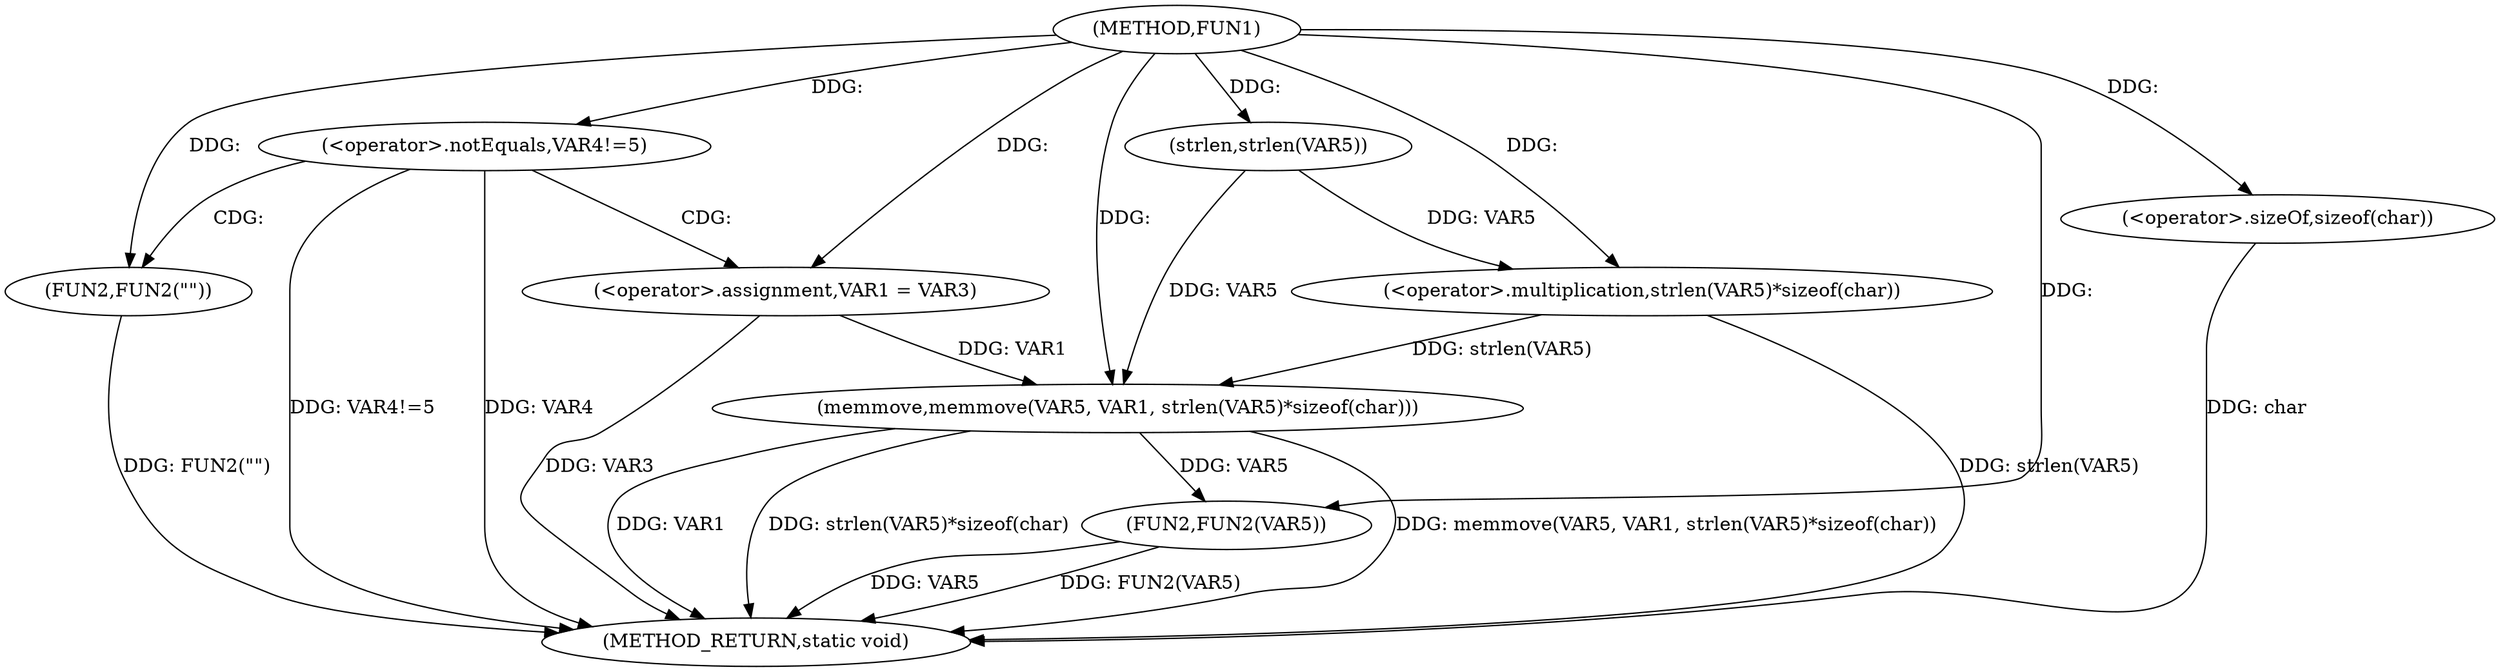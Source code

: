 digraph FUN1 {  
"1000100" [label = "(METHOD,FUN1)" ]
"1000129" [label = "(METHOD_RETURN,static void)" ]
"1000106" [label = "(<operator>.notEquals,VAR4!=5)" ]
"1000110" [label = "(FUN2,FUN2(\"\"))" ]
"1000114" [label = "(<operator>.assignment,VAR1 = VAR3)" ]
"1000119" [label = "(memmove,memmove(VAR5, VAR1, strlen(VAR5)*sizeof(char)))" ]
"1000122" [label = "(<operator>.multiplication,strlen(VAR5)*sizeof(char))" ]
"1000123" [label = "(strlen,strlen(VAR5))" ]
"1000125" [label = "(<operator>.sizeOf,sizeof(char))" ]
"1000127" [label = "(FUN2,FUN2(VAR5))" ]
  "1000125" -> "1000129"  [ label = "DDG: char"] 
  "1000106" -> "1000129"  [ label = "DDG: VAR4"] 
  "1000122" -> "1000129"  [ label = "DDG: strlen(VAR5)"] 
  "1000119" -> "1000129"  [ label = "DDG: VAR1"] 
  "1000127" -> "1000129"  [ label = "DDG: FUN2(VAR5)"] 
  "1000110" -> "1000129"  [ label = "DDG: FUN2(\"\")"] 
  "1000119" -> "1000129"  [ label = "DDG: strlen(VAR5)*sizeof(char)"] 
  "1000127" -> "1000129"  [ label = "DDG: VAR5"] 
  "1000119" -> "1000129"  [ label = "DDG: memmove(VAR5, VAR1, strlen(VAR5)*sizeof(char))"] 
  "1000114" -> "1000129"  [ label = "DDG: VAR3"] 
  "1000106" -> "1000129"  [ label = "DDG: VAR4!=5"] 
  "1000100" -> "1000106"  [ label = "DDG: "] 
  "1000100" -> "1000110"  [ label = "DDG: "] 
  "1000100" -> "1000114"  [ label = "DDG: "] 
  "1000123" -> "1000119"  [ label = "DDG: VAR5"] 
  "1000100" -> "1000119"  [ label = "DDG: "] 
  "1000114" -> "1000119"  [ label = "DDG: VAR1"] 
  "1000122" -> "1000119"  [ label = "DDG: strlen(VAR5)"] 
  "1000123" -> "1000122"  [ label = "DDG: VAR5"] 
  "1000100" -> "1000123"  [ label = "DDG: "] 
  "1000100" -> "1000122"  [ label = "DDG: "] 
  "1000100" -> "1000125"  [ label = "DDG: "] 
  "1000119" -> "1000127"  [ label = "DDG: VAR5"] 
  "1000100" -> "1000127"  [ label = "DDG: "] 
  "1000106" -> "1000110"  [ label = "CDG: "] 
  "1000106" -> "1000114"  [ label = "CDG: "] 
}
